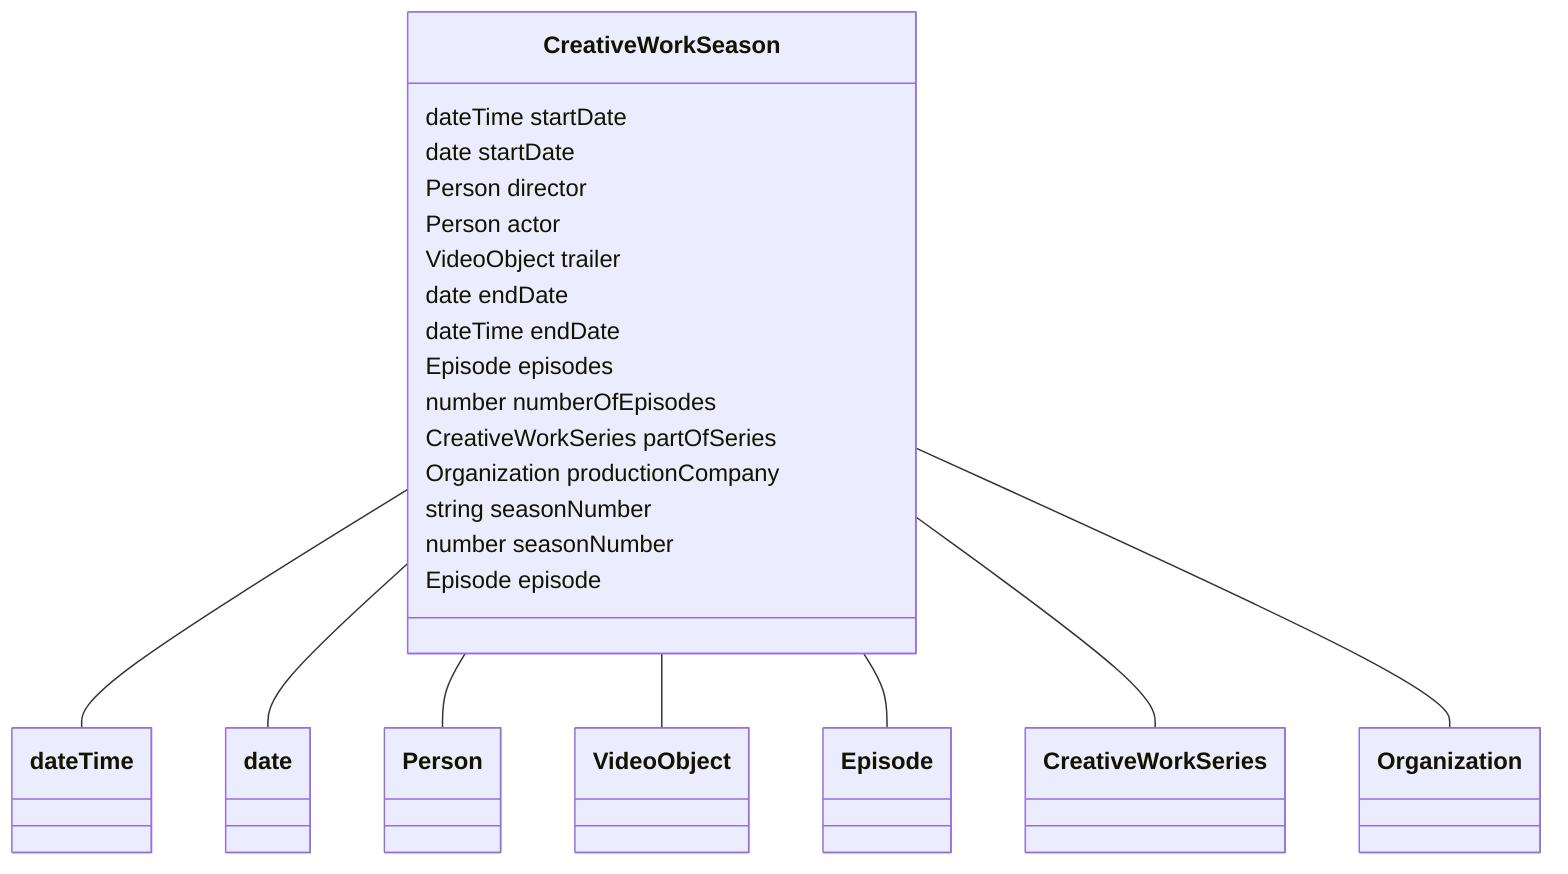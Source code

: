 classDiagram
  CreativeWorkSeason -- dateTime
  CreativeWorkSeason -- date
  CreativeWorkSeason -- Person
  CreativeWorkSeason -- VideoObject
  CreativeWorkSeason -- Episode
  CreativeWorkSeason -- CreativeWorkSeries
  CreativeWorkSeason -- Organization


class CreativeWorkSeason {

  dateTime startDate
  date startDate
  Person director
  Person actor
  VideoObject trailer
  date endDate
  dateTime endDate
  Episode episodes
  number numberOfEpisodes
  CreativeWorkSeries partOfSeries
  Organization productionCompany
  string seasonNumber
  number seasonNumber
  Episode episode

 }